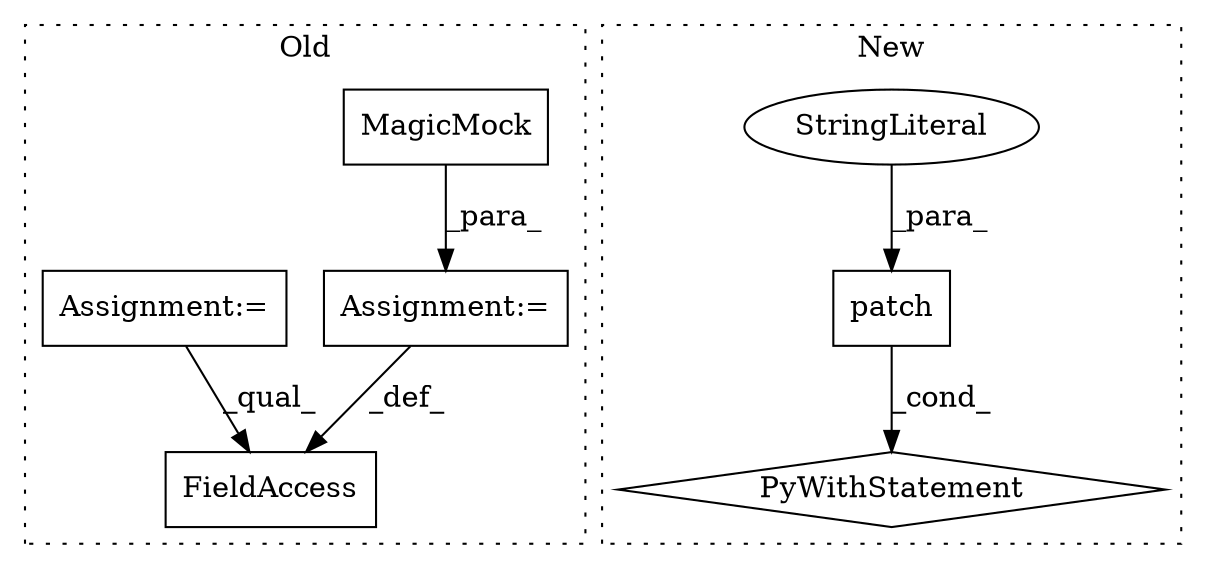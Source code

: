 digraph G {
subgraph cluster0 {
1 [label="MagicMock" a="32" s="626" l="11" shape="box"];
4 [label="FieldAccess" a="22" s="612" l="13" shape="box"];
5 [label="Assignment:=" a="7" s="625" l="1" shape="box"];
7 [label="Assignment:=" a="7" s="603" l="3" shape="box"];
label = "Old";
style="dotted";
}
subgraph cluster1 {
2 [label="PyWithStatement" a="104" s="643,685" l="10,2" shape="diamond"];
3 [label="patch" a="32" s="653,684" l="6,1" shape="box"];
6 [label="StringLiteral" a="45" s="659" l="25" shape="ellipse"];
label = "New";
style="dotted";
}
1 -> 5 [label="_para_"];
3 -> 2 [label="_cond_"];
5 -> 4 [label="_def_"];
6 -> 3 [label="_para_"];
7 -> 4 [label="_qual_"];
}